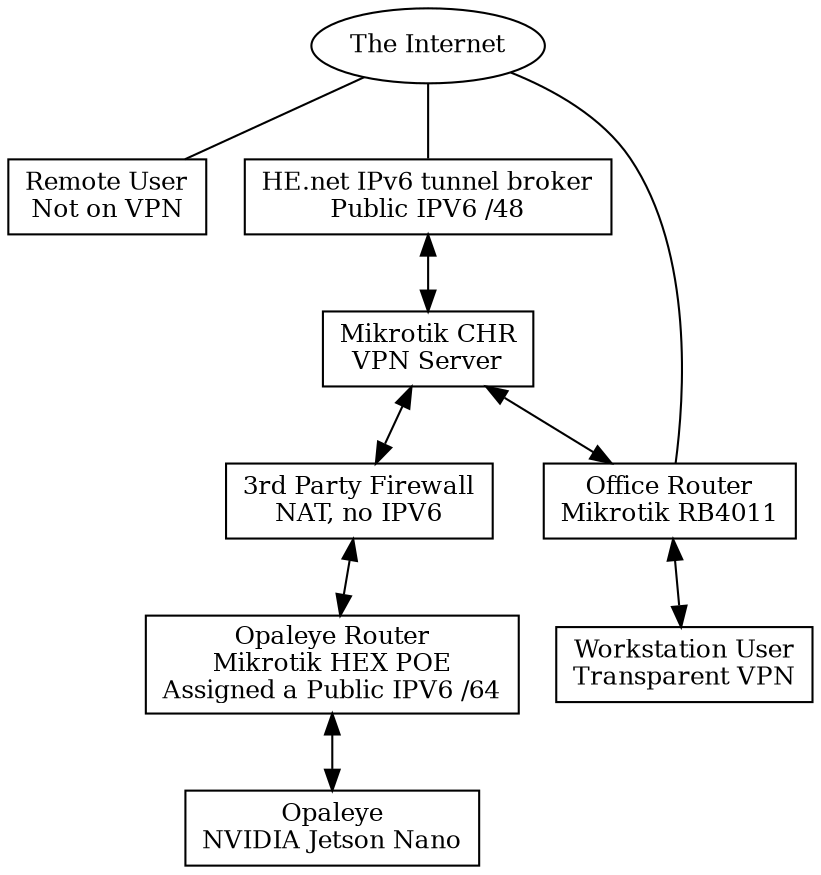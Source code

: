 graph m2_network
{
	node [fontsize=12];
	
	internet [shape=oval, label="The Internet"];

	remote_user [shape=record, label="Remote User\nNot on VPN"];
	workstation [shape=record, label="Workstation User\nTransparent VPN"];

	Mikrotik_CHR [shape=record, label="Mikrotik CHR\nVPN Server"];
	Hurricane_Electric_IPV6 [shape=record, label="HE.net IPv6 tunnel broker\nPublic IPV6 /48"];
	Hex_POE [shape=record, label="Opaleye Router\nMikrotik HEX POE\nAssigned a Public IPV6 /64"];
	opaleye [shape=record, label="Opaleye\nNVIDIA Jetson Nano"];
	rb4011 [shape=record, label="Office Router\nMikrotik RB4011"];
	CorpFirewall [shape=record, label="3rd Party Firewall\nNAT, no IPV6"];

	internet -- Hurricane_Electric_IPV6;
	internet -- remote_user;
	internet -- rb4011;

	Hurricane_Electric_IPV6 -- Mikrotik_CHR [dir=both];
	Mikrotik_CHR -- rb4011 [dir=both];
 	rb4011 -- workstation [dir=both];
	
	Mikrotik_CHR -- CorpFirewall [dir=both];
	CorpFirewall -- Hex_POE [dir=both];
	Hex_POE -- opaleye [dir=both];

}